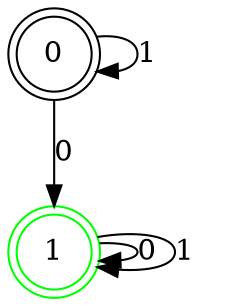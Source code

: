 digraph {
	node [color=black shape=doublecircle]
	0
	node [color=green shape=doublecircle]
	1
	0 -> 1 [label=0]
	0 -> 0 [label=1]
	1 -> 1 [label=0]
	1 -> 1 [label=1]
}
